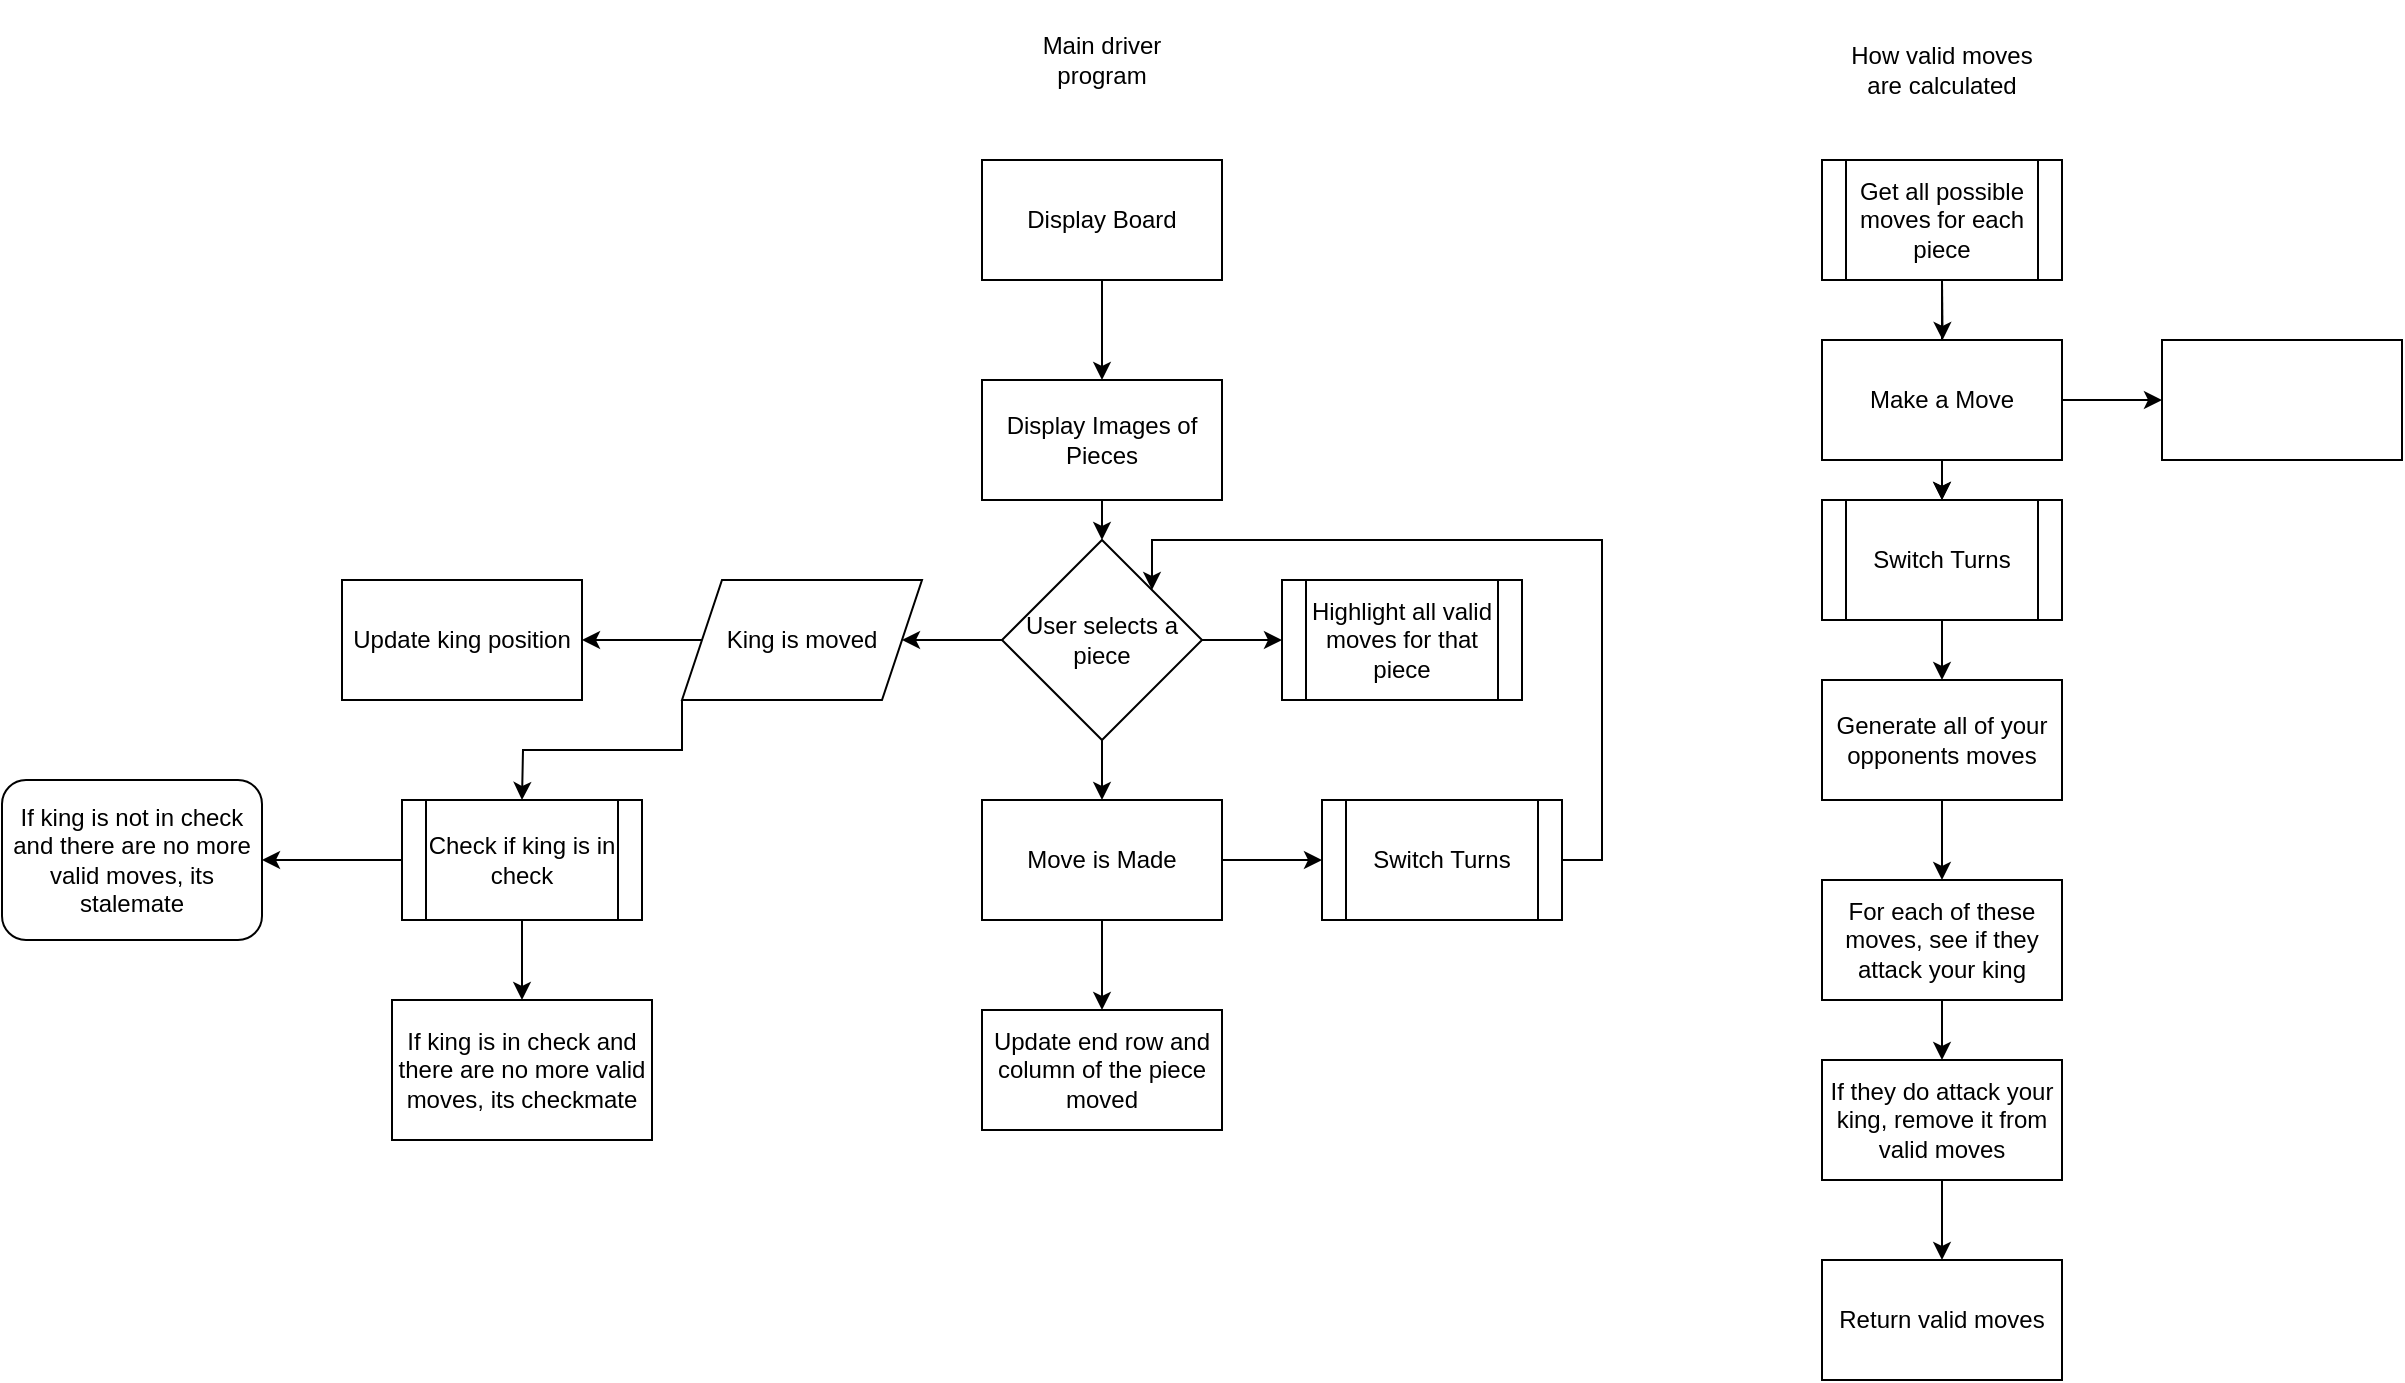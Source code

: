 <mxfile version="22.1.0" type="github">
  <diagram name="Page-1" id="dHOOKNwG--G610tFs2vI">
    <mxGraphModel dx="2085" dy="1756" grid="1" gridSize="10" guides="1" tooltips="1" connect="1" arrows="1" fold="1" page="1" pageScale="1" pageWidth="850" pageHeight="1100" math="0" shadow="0">
      <root>
        <mxCell id="0" />
        <mxCell id="1" parent="0" />
        <mxCell id="ky4P-q7fUcgdo2Km-gyk-6" value="" style="edgeStyle=orthogonalEdgeStyle;rounded=0;orthogonalLoop=1;jettySize=auto;html=1;" edge="1" parent="1" source="ky4P-q7fUcgdo2Km-gyk-1" target="ky4P-q7fUcgdo2Km-gyk-2">
          <mxGeometry relative="1" as="geometry" />
        </mxCell>
        <mxCell id="ky4P-q7fUcgdo2Km-gyk-1" value="Display Board " style="rounded=0;whiteSpace=wrap;html=1;" vertex="1" parent="1">
          <mxGeometry x="180" y="20" width="120" height="60" as="geometry" />
        </mxCell>
        <mxCell id="ky4P-q7fUcgdo2Km-gyk-9" style="edgeStyle=orthogonalEdgeStyle;rounded=0;orthogonalLoop=1;jettySize=auto;html=1;exitX=0.5;exitY=1;exitDx=0;exitDy=0;entryX=0.5;entryY=0;entryDx=0;entryDy=0;" edge="1" parent="1" source="ky4P-q7fUcgdo2Km-gyk-2" target="ky4P-q7fUcgdo2Km-gyk-3">
          <mxGeometry relative="1" as="geometry" />
        </mxCell>
        <mxCell id="ky4P-q7fUcgdo2Km-gyk-2" value="Display Images of Pieces" style="rounded=0;whiteSpace=wrap;html=1;" vertex="1" parent="1">
          <mxGeometry x="180" y="130" width="120" height="60" as="geometry" />
        </mxCell>
        <mxCell id="ky4P-q7fUcgdo2Km-gyk-8" value="" style="edgeStyle=orthogonalEdgeStyle;rounded=0;orthogonalLoop=1;jettySize=auto;html=1;" edge="1" parent="1" source="ky4P-q7fUcgdo2Km-gyk-3" target="ky4P-q7fUcgdo2Km-gyk-4">
          <mxGeometry relative="1" as="geometry" />
        </mxCell>
        <mxCell id="ky4P-q7fUcgdo2Km-gyk-10" value="" style="edgeStyle=orthogonalEdgeStyle;rounded=0;orthogonalLoop=1;jettySize=auto;html=1;" edge="1" parent="1" source="ky4P-q7fUcgdo2Km-gyk-3" target="ky4P-q7fUcgdo2Km-gyk-5">
          <mxGeometry relative="1" as="geometry" />
        </mxCell>
        <mxCell id="ky4P-q7fUcgdo2Km-gyk-27" value="" style="edgeStyle=orthogonalEdgeStyle;rounded=0;orthogonalLoop=1;jettySize=auto;html=1;" edge="1" parent="1" source="ky4P-q7fUcgdo2Km-gyk-3" target="ky4P-q7fUcgdo2Km-gyk-11">
          <mxGeometry relative="1" as="geometry" />
        </mxCell>
        <mxCell id="ky4P-q7fUcgdo2Km-gyk-3" value="User selects a piece" style="rhombus;whiteSpace=wrap;html=1;" vertex="1" parent="1">
          <mxGeometry x="190" y="210" width="100" height="100" as="geometry" />
        </mxCell>
        <mxCell id="ky4P-q7fUcgdo2Km-gyk-30" value="" style="edgeStyle=orthogonalEdgeStyle;rounded=0;orthogonalLoop=1;jettySize=auto;html=1;" edge="1" parent="1" source="ky4P-q7fUcgdo2Km-gyk-4" target="ky4P-q7fUcgdo2Km-gyk-29">
          <mxGeometry relative="1" as="geometry" />
        </mxCell>
        <mxCell id="ky4P-q7fUcgdo2Km-gyk-31" style="edgeStyle=orthogonalEdgeStyle;rounded=0;orthogonalLoop=1;jettySize=auto;html=1;exitX=0;exitY=1;exitDx=0;exitDy=0;entryX=0.5;entryY=0;entryDx=0;entryDy=0;" edge="1" parent="1" source="ky4P-q7fUcgdo2Km-gyk-4">
          <mxGeometry relative="1" as="geometry">
            <mxPoint x="-50" y="340" as="targetPoint" />
          </mxGeometry>
        </mxCell>
        <mxCell id="ky4P-q7fUcgdo2Km-gyk-4" value="King is moved" style="shape=parallelogram;perimeter=parallelogramPerimeter;whiteSpace=wrap;html=1;fixedSize=1;" vertex="1" parent="1">
          <mxGeometry x="30" y="230" width="120" height="60" as="geometry" />
        </mxCell>
        <mxCell id="ky4P-q7fUcgdo2Km-gyk-5" value="Highlight all valid moves for that piece " style="shape=process;whiteSpace=wrap;html=1;backgroundOutline=1;" vertex="1" parent="1">
          <mxGeometry x="330" y="230" width="120" height="60" as="geometry" />
        </mxCell>
        <mxCell id="ky4P-q7fUcgdo2Km-gyk-43" value="" style="edgeStyle=orthogonalEdgeStyle;rounded=0;orthogonalLoop=1;jettySize=auto;html=1;" edge="1" parent="1" source="ky4P-q7fUcgdo2Km-gyk-11" target="ky4P-q7fUcgdo2Km-gyk-42">
          <mxGeometry relative="1" as="geometry" />
        </mxCell>
        <mxCell id="ky4P-q7fUcgdo2Km-gyk-45" value="" style="edgeStyle=orthogonalEdgeStyle;rounded=0;orthogonalLoop=1;jettySize=auto;html=1;" edge="1" parent="1" source="ky4P-q7fUcgdo2Km-gyk-11" target="ky4P-q7fUcgdo2Km-gyk-44">
          <mxGeometry relative="1" as="geometry" />
        </mxCell>
        <mxCell id="ky4P-q7fUcgdo2Km-gyk-11" value="Move is Made" style="rounded=0;whiteSpace=wrap;html=1;" vertex="1" parent="1">
          <mxGeometry x="180" y="340" width="120" height="60" as="geometry" />
        </mxCell>
        <mxCell id="ky4P-q7fUcgdo2Km-gyk-20" value="" style="edgeStyle=orthogonalEdgeStyle;rounded=0;orthogonalLoop=1;jettySize=auto;html=1;" edge="1" parent="1" source="ky4P-q7fUcgdo2Km-gyk-12" target="ky4P-q7fUcgdo2Km-gyk-16">
          <mxGeometry relative="1" as="geometry" />
        </mxCell>
        <mxCell id="ky4P-q7fUcgdo2Km-gyk-25" style="edgeStyle=orthogonalEdgeStyle;rounded=0;orthogonalLoop=1;jettySize=auto;html=1;exitX=0.5;exitY=1;exitDx=0;exitDy=0;" edge="1" parent="1" source="ky4P-q7fUcgdo2Km-gyk-12">
          <mxGeometry relative="1" as="geometry">
            <mxPoint x="660.294" y="110" as="targetPoint" />
          </mxGeometry>
        </mxCell>
        <mxCell id="ky4P-q7fUcgdo2Km-gyk-12" value="Get all possible moves for each piece " style="shape=process;whiteSpace=wrap;html=1;backgroundOutline=1;" vertex="1" parent="1">
          <mxGeometry x="600" y="20" width="120" height="60" as="geometry" />
        </mxCell>
        <mxCell id="ky4P-q7fUcgdo2Km-gyk-21" style="edgeStyle=orthogonalEdgeStyle;rounded=0;orthogonalLoop=1;jettySize=auto;html=1;exitX=0.5;exitY=1;exitDx=0;exitDy=0;entryX=0.5;entryY=0;entryDx=0;entryDy=0;" edge="1" parent="1" source="ky4P-q7fUcgdo2Km-gyk-13" target="ky4P-q7fUcgdo2Km-gyk-16">
          <mxGeometry relative="1" as="geometry" />
        </mxCell>
        <mxCell id="ky4P-q7fUcgdo2Km-gyk-51" value="" style="edgeStyle=orthogonalEdgeStyle;rounded=0;orthogonalLoop=1;jettySize=auto;html=1;" edge="1" parent="1" source="ky4P-q7fUcgdo2Km-gyk-13" target="ky4P-q7fUcgdo2Km-gyk-50">
          <mxGeometry relative="1" as="geometry" />
        </mxCell>
        <mxCell id="ky4P-q7fUcgdo2Km-gyk-13" value="Make a Move" style="rounded=0;whiteSpace=wrap;html=1;" vertex="1" parent="1">
          <mxGeometry x="600" y="110" width="120" height="60" as="geometry" />
        </mxCell>
        <mxCell id="ky4P-q7fUcgdo2Km-gyk-23" value="" style="edgeStyle=orthogonalEdgeStyle;rounded=0;orthogonalLoop=1;jettySize=auto;html=1;" edge="1" parent="1" source="ky4P-q7fUcgdo2Km-gyk-15" target="ky4P-q7fUcgdo2Km-gyk-18">
          <mxGeometry relative="1" as="geometry" />
        </mxCell>
        <mxCell id="ky4P-q7fUcgdo2Km-gyk-15" value="Generate all of your opponents moves " style="rounded=0;whiteSpace=wrap;html=1;" vertex="1" parent="1">
          <mxGeometry x="600" y="280" width="120" height="60" as="geometry" />
        </mxCell>
        <mxCell id="ky4P-q7fUcgdo2Km-gyk-22" value="" style="edgeStyle=orthogonalEdgeStyle;rounded=0;orthogonalLoop=1;jettySize=auto;html=1;" edge="1" parent="1" source="ky4P-q7fUcgdo2Km-gyk-16" target="ky4P-q7fUcgdo2Km-gyk-15">
          <mxGeometry relative="1" as="geometry" />
        </mxCell>
        <mxCell id="ky4P-q7fUcgdo2Km-gyk-16" value="Switch Turns" style="shape=process;whiteSpace=wrap;html=1;backgroundOutline=1;rounded=0;" vertex="1" parent="1">
          <mxGeometry x="600" y="190" width="120" height="60" as="geometry" />
        </mxCell>
        <mxCell id="ky4P-q7fUcgdo2Km-gyk-24" value="" style="edgeStyle=orthogonalEdgeStyle;rounded=0;orthogonalLoop=1;jettySize=auto;html=1;" edge="1" parent="1" source="ky4P-q7fUcgdo2Km-gyk-18" target="ky4P-q7fUcgdo2Km-gyk-19">
          <mxGeometry relative="1" as="geometry" />
        </mxCell>
        <mxCell id="ky4P-q7fUcgdo2Km-gyk-18" value="For each of these moves, see if they attack your king " style="rounded=0;whiteSpace=wrap;html=1;" vertex="1" parent="1">
          <mxGeometry x="600" y="380" width="120" height="60" as="geometry" />
        </mxCell>
        <mxCell id="ky4P-q7fUcgdo2Km-gyk-34" value="" style="edgeStyle=orthogonalEdgeStyle;rounded=0;orthogonalLoop=1;jettySize=auto;html=1;" edge="1" parent="1" source="ky4P-q7fUcgdo2Km-gyk-19" target="ky4P-q7fUcgdo2Km-gyk-33">
          <mxGeometry relative="1" as="geometry" />
        </mxCell>
        <mxCell id="ky4P-q7fUcgdo2Km-gyk-19" value="If they do attack your king, remove it from valid moves " style="rounded=0;whiteSpace=wrap;html=1;" vertex="1" parent="1">
          <mxGeometry x="600" y="470" width="120" height="60" as="geometry" />
        </mxCell>
        <mxCell id="ky4P-q7fUcgdo2Km-gyk-29" value="Update king position" style="rounded=0;whiteSpace=wrap;html=1;" vertex="1" parent="1">
          <mxGeometry x="-140" y="230" width="120" height="60" as="geometry" />
        </mxCell>
        <mxCell id="ky4P-q7fUcgdo2Km-gyk-38" value="" style="edgeStyle=orthogonalEdgeStyle;rounded=0;orthogonalLoop=1;jettySize=auto;html=1;" edge="1" parent="1" source="ky4P-q7fUcgdo2Km-gyk-32" target="ky4P-q7fUcgdo2Km-gyk-35">
          <mxGeometry relative="1" as="geometry" />
        </mxCell>
        <mxCell id="ky4P-q7fUcgdo2Km-gyk-40" value="" style="edgeStyle=orthogonalEdgeStyle;rounded=0;orthogonalLoop=1;jettySize=auto;html=1;" edge="1" parent="1" source="ky4P-q7fUcgdo2Km-gyk-32" target="ky4P-q7fUcgdo2Km-gyk-39">
          <mxGeometry relative="1" as="geometry" />
        </mxCell>
        <mxCell id="ky4P-q7fUcgdo2Km-gyk-32" value="Check if king is in check " style="shape=process;whiteSpace=wrap;html=1;backgroundOutline=1;" vertex="1" parent="1">
          <mxGeometry x="-110" y="340" width="120" height="60" as="geometry" />
        </mxCell>
        <mxCell id="ky4P-q7fUcgdo2Km-gyk-33" value="Return valid moves " style="rounded=0;whiteSpace=wrap;html=1;" vertex="1" parent="1">
          <mxGeometry x="600" y="570" width="120" height="60" as="geometry" />
        </mxCell>
        <mxCell id="ky4P-q7fUcgdo2Km-gyk-35" value="If king is in check and there are no more valid moves, its checkmate" style="rounded=0;whiteSpace=wrap;html=1;" vertex="1" parent="1">
          <mxGeometry x="-115" y="440" width="130" height="70" as="geometry" />
        </mxCell>
        <mxCell id="ky4P-q7fUcgdo2Km-gyk-39" value="If king is not in check and there are no more valid moves, its stalemate" style="rounded=1;whiteSpace=wrap;html=1;" vertex="1" parent="1">
          <mxGeometry x="-310" y="330" width="130" height="80" as="geometry" />
        </mxCell>
        <mxCell id="ky4P-q7fUcgdo2Km-gyk-41" value="How valid moves are calculated " style="text;html=1;strokeColor=none;fillColor=none;align=center;verticalAlign=middle;whiteSpace=wrap;rounded=0;" vertex="1" parent="1">
          <mxGeometry x="610" y="-60" width="100" height="70" as="geometry" />
        </mxCell>
        <mxCell id="ky4P-q7fUcgdo2Km-gyk-42" value="Update end row and column of the piece moved " style="rounded=0;whiteSpace=wrap;html=1;" vertex="1" parent="1">
          <mxGeometry x="180" y="445" width="120" height="60" as="geometry" />
        </mxCell>
        <mxCell id="ky4P-q7fUcgdo2Km-gyk-49" style="edgeStyle=orthogonalEdgeStyle;rounded=0;orthogonalLoop=1;jettySize=auto;html=1;exitX=1;exitY=0;exitDx=0;exitDy=0;entryX=1;entryY=0;entryDx=0;entryDy=0;" edge="1" parent="1" source="ky4P-q7fUcgdo2Km-gyk-44" target="ky4P-q7fUcgdo2Km-gyk-3">
          <mxGeometry relative="1" as="geometry">
            <Array as="points">
              <mxPoint x="470" y="370" />
              <mxPoint x="490" y="370" />
              <mxPoint x="490" y="210" />
              <mxPoint x="265" y="210" />
            </Array>
          </mxGeometry>
        </mxCell>
        <mxCell id="ky4P-q7fUcgdo2Km-gyk-44" value="Switch Turns " style="shape=process;whiteSpace=wrap;html=1;backgroundOutline=1;" vertex="1" parent="1">
          <mxGeometry x="350" y="340" width="120" height="60" as="geometry" />
        </mxCell>
        <mxCell id="ky4P-q7fUcgdo2Km-gyk-46" value="Main driver program" style="text;html=1;strokeColor=none;fillColor=none;align=center;verticalAlign=middle;whiteSpace=wrap;rounded=0;" vertex="1" parent="1">
          <mxGeometry x="200" y="-50" width="80" height="40" as="geometry" />
        </mxCell>
        <mxCell id="ky4P-q7fUcgdo2Km-gyk-50" value="" style="rounded=0;whiteSpace=wrap;html=1;" vertex="1" parent="1">
          <mxGeometry x="770" y="110" width="120" height="60" as="geometry" />
        </mxCell>
      </root>
    </mxGraphModel>
  </diagram>
</mxfile>
